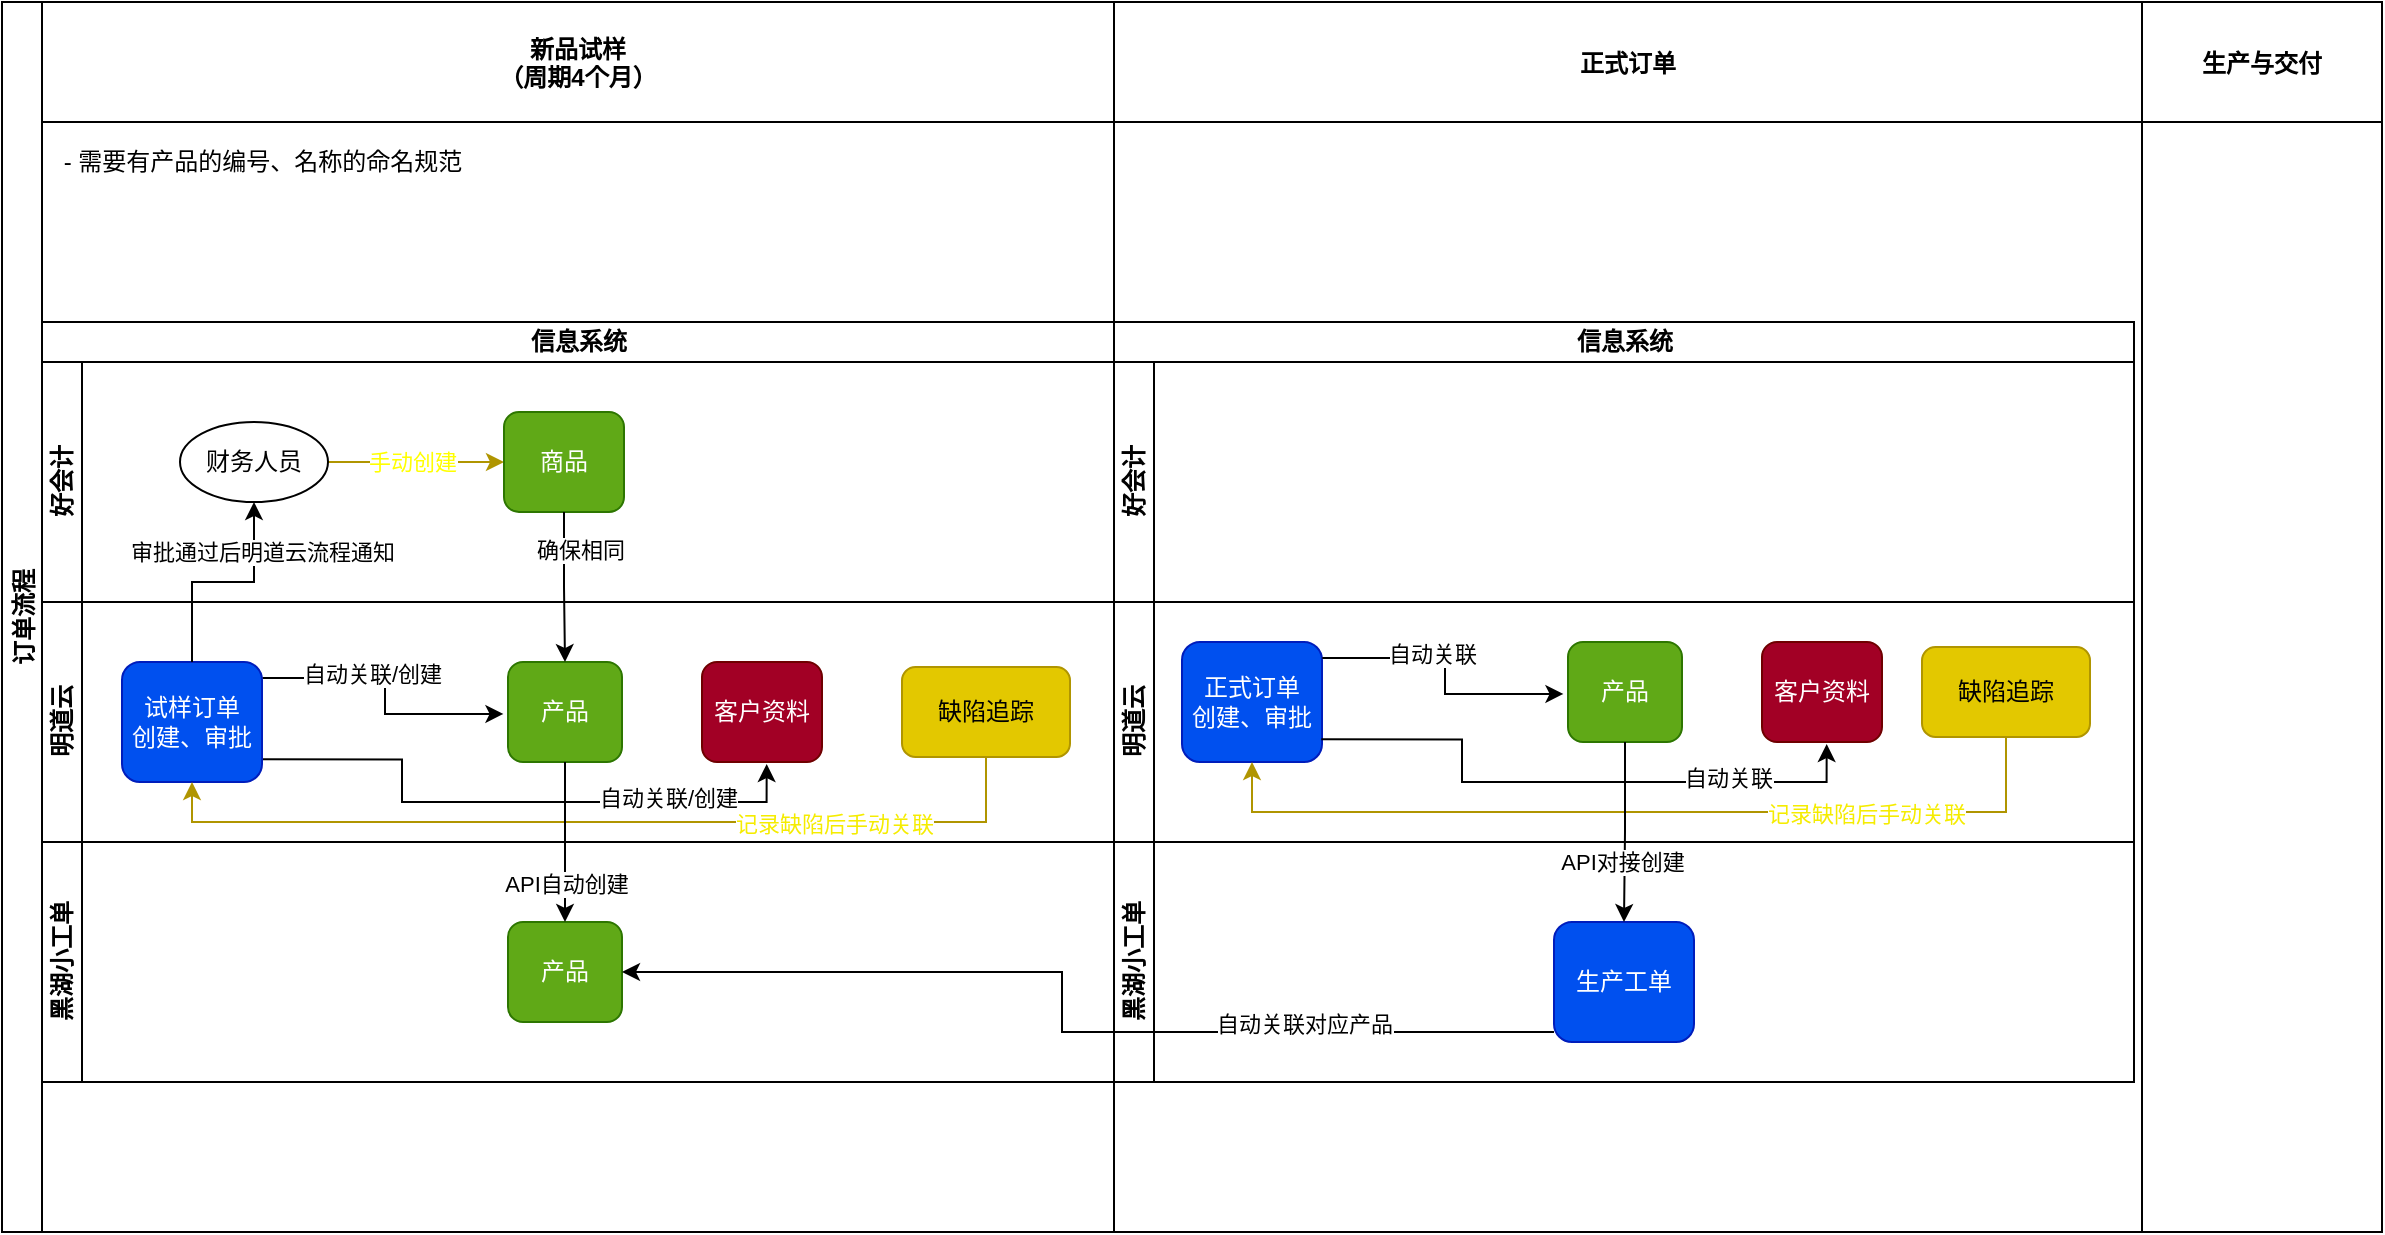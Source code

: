 <mxfile version="21.5.0" type="github">
  <diagram name="第 1 页" id="_LR95QQ1jTDVOQ-aUPyz">
    <mxGraphModel dx="1590" dy="1037" grid="1" gridSize="10" guides="1" tooltips="1" connect="1" arrows="1" fold="1" page="1" pageScale="1" pageWidth="1654" pageHeight="1169" math="0" shadow="0">
      <root>
        <mxCell id="0" />
        <mxCell id="1" parent="0" />
        <mxCell id="_6LW5tscfxdfs_7R7L20-2" value="订单流程" style="swimlane;childLayout=stackLayout;resizeParent=1;resizeParentMax=0;startSize=20;horizontal=0;horizontalStack=1;" vertex="1" parent="1">
          <mxGeometry x="50" y="35" width="1190" height="615" as="geometry">
            <mxRectangle x="220" y="40" width="40" height="60" as="alternateBounds" />
          </mxGeometry>
        </mxCell>
        <mxCell id="_6LW5tscfxdfs_7R7L20-3" value="新品试样&#xa;（周期4个月）" style="swimlane;startSize=60;align=center;" vertex="1" parent="_6LW5tscfxdfs_7R7L20-2">
          <mxGeometry x="20" width="536" height="615" as="geometry">
            <mxRectangle x="20" width="40" height="480" as="alternateBounds" />
          </mxGeometry>
        </mxCell>
        <mxCell id="_6LW5tscfxdfs_7R7L20-7" value="信息系统" style="swimlane;childLayout=stackLayout;resizeParent=1;resizeParentMax=0;horizontal=1;startSize=20;horizontalStack=0;html=1;" vertex="1" parent="_6LW5tscfxdfs_7R7L20-3">
          <mxGeometry y="160" width="536" height="380" as="geometry" />
        </mxCell>
        <mxCell id="_6LW5tscfxdfs_7R7L20-8" value="好会计" style="swimlane;startSize=20;horizontal=0;html=1;" vertex="1" parent="_6LW5tscfxdfs_7R7L20-7">
          <mxGeometry y="20" width="536" height="120" as="geometry">
            <mxRectangle y="20" width="536" height="30" as="alternateBounds" />
          </mxGeometry>
        </mxCell>
        <mxCell id="_6LW5tscfxdfs_7R7L20-22" style="edgeStyle=orthogonalEdgeStyle;rounded=0;orthogonalLoop=1;jettySize=auto;html=1;entryX=0;entryY=0.5;entryDx=0;entryDy=0;fillColor=#e3c800;strokeColor=#B09500;" edge="1" parent="_6LW5tscfxdfs_7R7L20-8" source="_6LW5tscfxdfs_7R7L20-17" target="_6LW5tscfxdfs_7R7L20-21">
          <mxGeometry relative="1" as="geometry" />
        </mxCell>
        <mxCell id="_6LW5tscfxdfs_7R7L20-30" value="手动创建" style="edgeLabel;html=1;align=center;verticalAlign=middle;resizable=0;points=[];fontColor=#FFFF00;" vertex="1" connectable="0" parent="_6LW5tscfxdfs_7R7L20-22">
          <mxGeometry x="-0.056" relative="1" as="geometry">
            <mxPoint as="offset" />
          </mxGeometry>
        </mxCell>
        <mxCell id="_6LW5tscfxdfs_7R7L20-17" value="财务人员" style="ellipse;whiteSpace=wrap;html=1;" vertex="1" parent="_6LW5tscfxdfs_7R7L20-8">
          <mxGeometry x="69" y="30" width="74" height="40" as="geometry" />
        </mxCell>
        <mxCell id="_6LW5tscfxdfs_7R7L20-21" value="商品" style="rounded=1;whiteSpace=wrap;html=1;fillColor=#60a917;fontColor=#ffffff;strokeColor=#2D7600;" vertex="1" parent="_6LW5tscfxdfs_7R7L20-8">
          <mxGeometry x="231" y="25" width="60" height="50" as="geometry" />
        </mxCell>
        <mxCell id="_6LW5tscfxdfs_7R7L20-9" value="明道云" style="swimlane;startSize=20;horizontal=0;html=1;" vertex="1" parent="_6LW5tscfxdfs_7R7L20-7">
          <mxGeometry y="140" width="536" height="120" as="geometry" />
        </mxCell>
        <mxCell id="_6LW5tscfxdfs_7R7L20-24" style="edgeStyle=orthogonalEdgeStyle;rounded=0;orthogonalLoop=1;jettySize=auto;html=1;entryX=-0.04;entryY=0.519;entryDx=0;entryDy=0;entryPerimeter=0;exitX=1.002;exitY=0.133;exitDx=0;exitDy=0;exitPerimeter=0;" edge="1" parent="_6LW5tscfxdfs_7R7L20-9" source="_6LW5tscfxdfs_7R7L20-11" target="_6LW5tscfxdfs_7R7L20-23">
          <mxGeometry relative="1" as="geometry" />
        </mxCell>
        <mxCell id="_6LW5tscfxdfs_7R7L20-25" value="自动关联/创建" style="edgeLabel;html=1;align=center;verticalAlign=middle;resizable=0;points=[];" vertex="1" connectable="0" parent="_6LW5tscfxdfs_7R7L20-24">
          <mxGeometry x="-0.203" y="2" relative="1" as="geometry">
            <mxPoint as="offset" />
          </mxGeometry>
        </mxCell>
        <mxCell id="_6LW5tscfxdfs_7R7L20-32" style="edgeStyle=orthogonalEdgeStyle;rounded=0;orthogonalLoop=1;jettySize=auto;html=1;entryX=0.539;entryY=1.02;entryDx=0;entryDy=0;entryPerimeter=0;exitX=0.995;exitY=0.811;exitDx=0;exitDy=0;exitPerimeter=0;" edge="1" parent="_6LW5tscfxdfs_7R7L20-9" source="_6LW5tscfxdfs_7R7L20-11" target="_6LW5tscfxdfs_7R7L20-31">
          <mxGeometry relative="1" as="geometry">
            <Array as="points">
              <mxPoint x="180" y="79" />
              <mxPoint x="180" y="100" />
              <mxPoint x="362" y="100" />
            </Array>
          </mxGeometry>
        </mxCell>
        <mxCell id="_6LW5tscfxdfs_7R7L20-33" value="自动关联/创建" style="edgeLabel;html=1;align=center;verticalAlign=middle;resizable=0;points=[];" vertex="1" connectable="0" parent="_6LW5tscfxdfs_7R7L20-32">
          <mxGeometry x="0.534" y="2" relative="1" as="geometry">
            <mxPoint as="offset" />
          </mxGeometry>
        </mxCell>
        <mxCell id="_6LW5tscfxdfs_7R7L20-11" value="试样订单&lt;br&gt;创建、审批" style="rounded=1;whiteSpace=wrap;html=1;fillColor=#0050ef;fontColor=#ffffff;strokeColor=#001DBC;" vertex="1" parent="_6LW5tscfxdfs_7R7L20-9">
          <mxGeometry x="40" y="30" width="70" height="60" as="geometry" />
        </mxCell>
        <mxCell id="_6LW5tscfxdfs_7R7L20-23" value="产品" style="rounded=1;whiteSpace=wrap;html=1;fillColor=#60a917;fontColor=#ffffff;strokeColor=#2D7600;" vertex="1" parent="_6LW5tscfxdfs_7R7L20-9">
          <mxGeometry x="233" y="30" width="57" height="50" as="geometry" />
        </mxCell>
        <mxCell id="_6LW5tscfxdfs_7R7L20-31" value="客户资料" style="rounded=1;whiteSpace=wrap;html=1;fillColor=#a20025;fontColor=#ffffff;strokeColor=#6F0000;" vertex="1" parent="_6LW5tscfxdfs_7R7L20-9">
          <mxGeometry x="330" y="30" width="60" height="50" as="geometry" />
        </mxCell>
        <mxCell id="_6LW5tscfxdfs_7R7L20-58" style="edgeStyle=orthogonalEdgeStyle;rounded=0;orthogonalLoop=1;jettySize=auto;html=1;entryX=0.5;entryY=1;entryDx=0;entryDy=0;exitX=0.5;exitY=1;exitDx=0;exitDy=0;fillColor=#e3c800;strokeColor=#B09500;" edge="1" parent="_6LW5tscfxdfs_7R7L20-9" source="_6LW5tscfxdfs_7R7L20-56" target="_6LW5tscfxdfs_7R7L20-11">
          <mxGeometry relative="1" as="geometry" />
        </mxCell>
        <mxCell id="_6LW5tscfxdfs_7R7L20-60" value="记录缺陷后手动关联" style="edgeLabel;html=1;align=center;verticalAlign=middle;resizable=0;points=[];fontColor=#f5ec00;" vertex="1" connectable="0" parent="_6LW5tscfxdfs_7R7L20-58">
          <mxGeometry x="-0.703" y="1" relative="1" as="geometry">
            <mxPoint x="-42" as="offset" />
          </mxGeometry>
        </mxCell>
        <mxCell id="_6LW5tscfxdfs_7R7L20-56" value="缺陷追踪" style="rounded=1;whiteSpace=wrap;html=1;fillColor=#e3c800;fontColor=#000000;strokeColor=#B09500;" vertex="1" parent="_6LW5tscfxdfs_7R7L20-9">
          <mxGeometry x="430" y="32.5" width="84" height="45" as="geometry" />
        </mxCell>
        <mxCell id="_6LW5tscfxdfs_7R7L20-10" value="黑湖小工单" style="swimlane;startSize=20;horizontal=0;html=1;" vertex="1" parent="_6LW5tscfxdfs_7R7L20-7">
          <mxGeometry y="260" width="536" height="120" as="geometry" />
        </mxCell>
        <mxCell id="_6LW5tscfxdfs_7R7L20-28" value="产品" style="rounded=1;whiteSpace=wrap;html=1;fillColor=#60a917;fontColor=#ffffff;strokeColor=#2D7600;" vertex="1" parent="_6LW5tscfxdfs_7R7L20-10">
          <mxGeometry x="233" y="40" width="57" height="50" as="geometry" />
        </mxCell>
        <mxCell id="_6LW5tscfxdfs_7R7L20-18" style="edgeStyle=orthogonalEdgeStyle;rounded=0;orthogonalLoop=1;jettySize=auto;html=1;entryX=0.5;entryY=1;entryDx=0;entryDy=0;" edge="1" parent="_6LW5tscfxdfs_7R7L20-7" source="_6LW5tscfxdfs_7R7L20-11" target="_6LW5tscfxdfs_7R7L20-17">
          <mxGeometry relative="1" as="geometry" />
        </mxCell>
        <mxCell id="_6LW5tscfxdfs_7R7L20-19" value="审批通过后明道云流程通知" style="edgeLabel;html=1;align=center;verticalAlign=middle;resizable=0;points=[];" vertex="1" connectable="0" parent="_6LW5tscfxdfs_7R7L20-18">
          <mxGeometry x="0.102" y="2" relative="1" as="geometry">
            <mxPoint x="14" y="-13" as="offset" />
          </mxGeometry>
        </mxCell>
        <mxCell id="_6LW5tscfxdfs_7R7L20-26" value="确保相同" style="edgeStyle=orthogonalEdgeStyle;rounded=0;orthogonalLoop=1;jettySize=auto;html=1;entryX=0.5;entryY=0;entryDx=0;entryDy=0;" edge="1" parent="_6LW5tscfxdfs_7R7L20-7" source="_6LW5tscfxdfs_7R7L20-21" target="_6LW5tscfxdfs_7R7L20-23">
          <mxGeometry x="-0.492" y="8" relative="1" as="geometry">
            <mxPoint as="offset" />
          </mxGeometry>
        </mxCell>
        <mxCell id="_6LW5tscfxdfs_7R7L20-27" style="edgeStyle=orthogonalEdgeStyle;rounded=0;orthogonalLoop=1;jettySize=auto;html=1;entryX=0.5;entryY=0;entryDx=0;entryDy=0;" edge="1" parent="_6LW5tscfxdfs_7R7L20-7" source="_6LW5tscfxdfs_7R7L20-23" target="_6LW5tscfxdfs_7R7L20-28">
          <mxGeometry relative="1" as="geometry">
            <mxPoint x="261.5" y="320" as="targetPoint" />
          </mxGeometry>
        </mxCell>
        <mxCell id="_6LW5tscfxdfs_7R7L20-29" value="API自动创建" style="edgeLabel;html=1;align=center;verticalAlign=middle;resizable=0;points=[];" vertex="1" connectable="0" parent="_6LW5tscfxdfs_7R7L20-27">
          <mxGeometry x="0.085" y="1" relative="1" as="geometry">
            <mxPoint x="-1" y="17" as="offset" />
          </mxGeometry>
        </mxCell>
        <mxCell id="_6LW5tscfxdfs_7R7L20-66" value="- 需要有产品的编号、名称的命名规范" style="text;html=1;align=center;verticalAlign=middle;resizable=0;points=[];autosize=1;strokeColor=none;fillColor=none;" vertex="1" parent="_6LW5tscfxdfs_7R7L20-3">
          <mxGeometry y="65" width="220" height="30" as="geometry" />
        </mxCell>
        <mxCell id="_6LW5tscfxdfs_7R7L20-4" value="正式订单" style="swimlane;startSize=60;" vertex="1" parent="_6LW5tscfxdfs_7R7L20-2">
          <mxGeometry x="556" width="514" height="615" as="geometry" />
        </mxCell>
        <mxCell id="_6LW5tscfxdfs_7R7L20-62" value="信息系统" style="swimlane;childLayout=stackLayout;resizeParent=1;resizeParentMax=0;horizontal=1;startSize=20;horizontalStack=0;html=1;" vertex="1" parent="_6LW5tscfxdfs_7R7L20-4">
          <mxGeometry y="160" width="510" height="380" as="geometry" />
        </mxCell>
        <mxCell id="_6LW5tscfxdfs_7R7L20-63" value="好会计" style="swimlane;startSize=20;horizontal=0;html=1;" vertex="1" parent="_6LW5tscfxdfs_7R7L20-62">
          <mxGeometry y="20" width="510" height="120" as="geometry" />
        </mxCell>
        <mxCell id="_6LW5tscfxdfs_7R7L20-64" value="明道云" style="swimlane;startSize=20;horizontal=0;html=1;" vertex="1" parent="_6LW5tscfxdfs_7R7L20-62">
          <mxGeometry y="140" width="510" height="120" as="geometry" />
        </mxCell>
        <mxCell id="_6LW5tscfxdfs_7R7L20-91" value="正式订单&lt;br&gt;创建、审批" style="rounded=1;whiteSpace=wrap;html=1;fillColor=#0050ef;fontColor=#ffffff;strokeColor=#001DBC;" vertex="1" parent="_6LW5tscfxdfs_7R7L20-64">
          <mxGeometry x="34" y="20" width="70" height="60" as="geometry" />
        </mxCell>
        <mxCell id="_6LW5tscfxdfs_7R7L20-92" value="产品" style="rounded=1;whiteSpace=wrap;html=1;fillColor=#60a917;fontColor=#ffffff;strokeColor=#2D7600;" vertex="1" parent="_6LW5tscfxdfs_7R7L20-64">
          <mxGeometry x="227" y="20" width="57" height="50" as="geometry" />
        </mxCell>
        <mxCell id="_6LW5tscfxdfs_7R7L20-87" style="edgeStyle=orthogonalEdgeStyle;rounded=0;orthogonalLoop=1;jettySize=auto;html=1;entryX=-0.04;entryY=0.519;entryDx=0;entryDy=0;entryPerimeter=0;exitX=1.002;exitY=0.133;exitDx=0;exitDy=0;exitPerimeter=0;" edge="1" parent="_6LW5tscfxdfs_7R7L20-64" source="_6LW5tscfxdfs_7R7L20-91" target="_6LW5tscfxdfs_7R7L20-92">
          <mxGeometry relative="1" as="geometry" />
        </mxCell>
        <mxCell id="_6LW5tscfxdfs_7R7L20-88" value="自动关联" style="edgeLabel;html=1;align=center;verticalAlign=middle;resizable=0;points=[];" vertex="1" connectable="0" parent="_6LW5tscfxdfs_7R7L20-87">
          <mxGeometry x="-0.203" y="2" relative="1" as="geometry">
            <mxPoint as="offset" />
          </mxGeometry>
        </mxCell>
        <mxCell id="_6LW5tscfxdfs_7R7L20-93" value="客户资料" style="rounded=1;whiteSpace=wrap;html=1;fillColor=#a20025;fontColor=#ffffff;strokeColor=#6F0000;" vertex="1" parent="_6LW5tscfxdfs_7R7L20-64">
          <mxGeometry x="324" y="20" width="60" height="50" as="geometry" />
        </mxCell>
        <mxCell id="_6LW5tscfxdfs_7R7L20-89" style="edgeStyle=orthogonalEdgeStyle;rounded=0;orthogonalLoop=1;jettySize=auto;html=1;entryX=0.539;entryY=1.02;entryDx=0;entryDy=0;entryPerimeter=0;exitX=0.995;exitY=0.811;exitDx=0;exitDy=0;exitPerimeter=0;" edge="1" parent="_6LW5tscfxdfs_7R7L20-64" source="_6LW5tscfxdfs_7R7L20-91" target="_6LW5tscfxdfs_7R7L20-93">
          <mxGeometry relative="1" as="geometry">
            <Array as="points">
              <mxPoint x="174" y="69" />
              <mxPoint x="174" y="90" />
              <mxPoint x="356" y="90" />
            </Array>
          </mxGeometry>
        </mxCell>
        <mxCell id="_6LW5tscfxdfs_7R7L20-90" value="自动关联" style="edgeLabel;html=1;align=center;verticalAlign=middle;resizable=0;points=[];" vertex="1" connectable="0" parent="_6LW5tscfxdfs_7R7L20-89">
          <mxGeometry x="0.534" y="2" relative="1" as="geometry">
            <mxPoint as="offset" />
          </mxGeometry>
        </mxCell>
        <mxCell id="_6LW5tscfxdfs_7R7L20-94" style="edgeStyle=orthogonalEdgeStyle;rounded=0;orthogonalLoop=1;jettySize=auto;html=1;entryX=0.5;entryY=1;entryDx=0;entryDy=0;exitX=0.5;exitY=1;exitDx=0;exitDy=0;fillColor=#e3c800;strokeColor=#B09500;" edge="1" parent="_6LW5tscfxdfs_7R7L20-64" source="_6LW5tscfxdfs_7R7L20-96" target="_6LW5tscfxdfs_7R7L20-91">
          <mxGeometry relative="1" as="geometry">
            <Array as="points">
              <mxPoint x="446" y="105" />
              <mxPoint x="69" y="105" />
            </Array>
          </mxGeometry>
        </mxCell>
        <mxCell id="_6LW5tscfxdfs_7R7L20-95" value="记录缺陷后手动关联" style="edgeLabel;html=1;align=center;verticalAlign=middle;resizable=0;points=[];fontColor=#f5ec00;" vertex="1" connectable="0" parent="_6LW5tscfxdfs_7R7L20-94">
          <mxGeometry x="-0.703" y="1" relative="1" as="geometry">
            <mxPoint x="-42" as="offset" />
          </mxGeometry>
        </mxCell>
        <mxCell id="_6LW5tscfxdfs_7R7L20-96" value="缺陷追踪" style="rounded=1;whiteSpace=wrap;html=1;fillColor=#e3c800;fontColor=#000000;strokeColor=#B09500;" vertex="1" parent="_6LW5tscfxdfs_7R7L20-64">
          <mxGeometry x="404" y="22.5" width="84" height="45" as="geometry" />
        </mxCell>
        <mxCell id="_6LW5tscfxdfs_7R7L20-65" value="黑湖小工单" style="swimlane;startSize=20;horizontal=0;html=1;" vertex="1" parent="_6LW5tscfxdfs_7R7L20-62">
          <mxGeometry y="260" width="510" height="120" as="geometry" />
        </mxCell>
        <mxCell id="_6LW5tscfxdfs_7R7L20-97" value="生产工单" style="rounded=1;whiteSpace=wrap;html=1;fillColor=#0050ef;fontColor=#ffffff;strokeColor=#001DBC;" vertex="1" parent="_6LW5tscfxdfs_7R7L20-65">
          <mxGeometry x="220" y="40" width="70" height="60" as="geometry" />
        </mxCell>
        <mxCell id="_6LW5tscfxdfs_7R7L20-98" style="edgeStyle=orthogonalEdgeStyle;rounded=0;orthogonalLoop=1;jettySize=auto;html=1;entryX=0.5;entryY=0;entryDx=0;entryDy=0;" edge="1" parent="_6LW5tscfxdfs_7R7L20-62" source="_6LW5tscfxdfs_7R7L20-92" target="_6LW5tscfxdfs_7R7L20-97">
          <mxGeometry relative="1" as="geometry" />
        </mxCell>
        <mxCell id="_6LW5tscfxdfs_7R7L20-99" value="API对接创建" style="edgeLabel;html=1;align=center;verticalAlign=middle;resizable=0;points=[];" vertex="1" connectable="0" parent="_6LW5tscfxdfs_7R7L20-98">
          <mxGeometry x="0.337" y="-1" relative="1" as="geometry">
            <mxPoint as="offset" />
          </mxGeometry>
        </mxCell>
        <mxCell id="_6LW5tscfxdfs_7R7L20-5" value="生产与交付" style="swimlane;startSize=60;" vertex="1" parent="_6LW5tscfxdfs_7R7L20-2">
          <mxGeometry x="1070" width="120" height="615" as="geometry" />
        </mxCell>
        <mxCell id="_6LW5tscfxdfs_7R7L20-100" style="edgeStyle=orthogonalEdgeStyle;rounded=0;orthogonalLoop=1;jettySize=auto;html=1;entryX=1;entryY=0.5;entryDx=0;entryDy=0;" edge="1" parent="_6LW5tscfxdfs_7R7L20-2" source="_6LW5tscfxdfs_7R7L20-97" target="_6LW5tscfxdfs_7R7L20-28">
          <mxGeometry relative="1" as="geometry">
            <Array as="points">
              <mxPoint x="530" y="515" />
              <mxPoint x="530" y="485" />
            </Array>
          </mxGeometry>
        </mxCell>
        <mxCell id="_6LW5tscfxdfs_7R7L20-101" value="自动关联对应产品" style="edgeLabel;html=1;align=center;verticalAlign=middle;resizable=0;points=[];" vertex="1" connectable="0" parent="_6LW5tscfxdfs_7R7L20-100">
          <mxGeometry x="-0.495" y="-4" relative="1" as="geometry">
            <mxPoint as="offset" />
          </mxGeometry>
        </mxCell>
      </root>
    </mxGraphModel>
  </diagram>
</mxfile>
